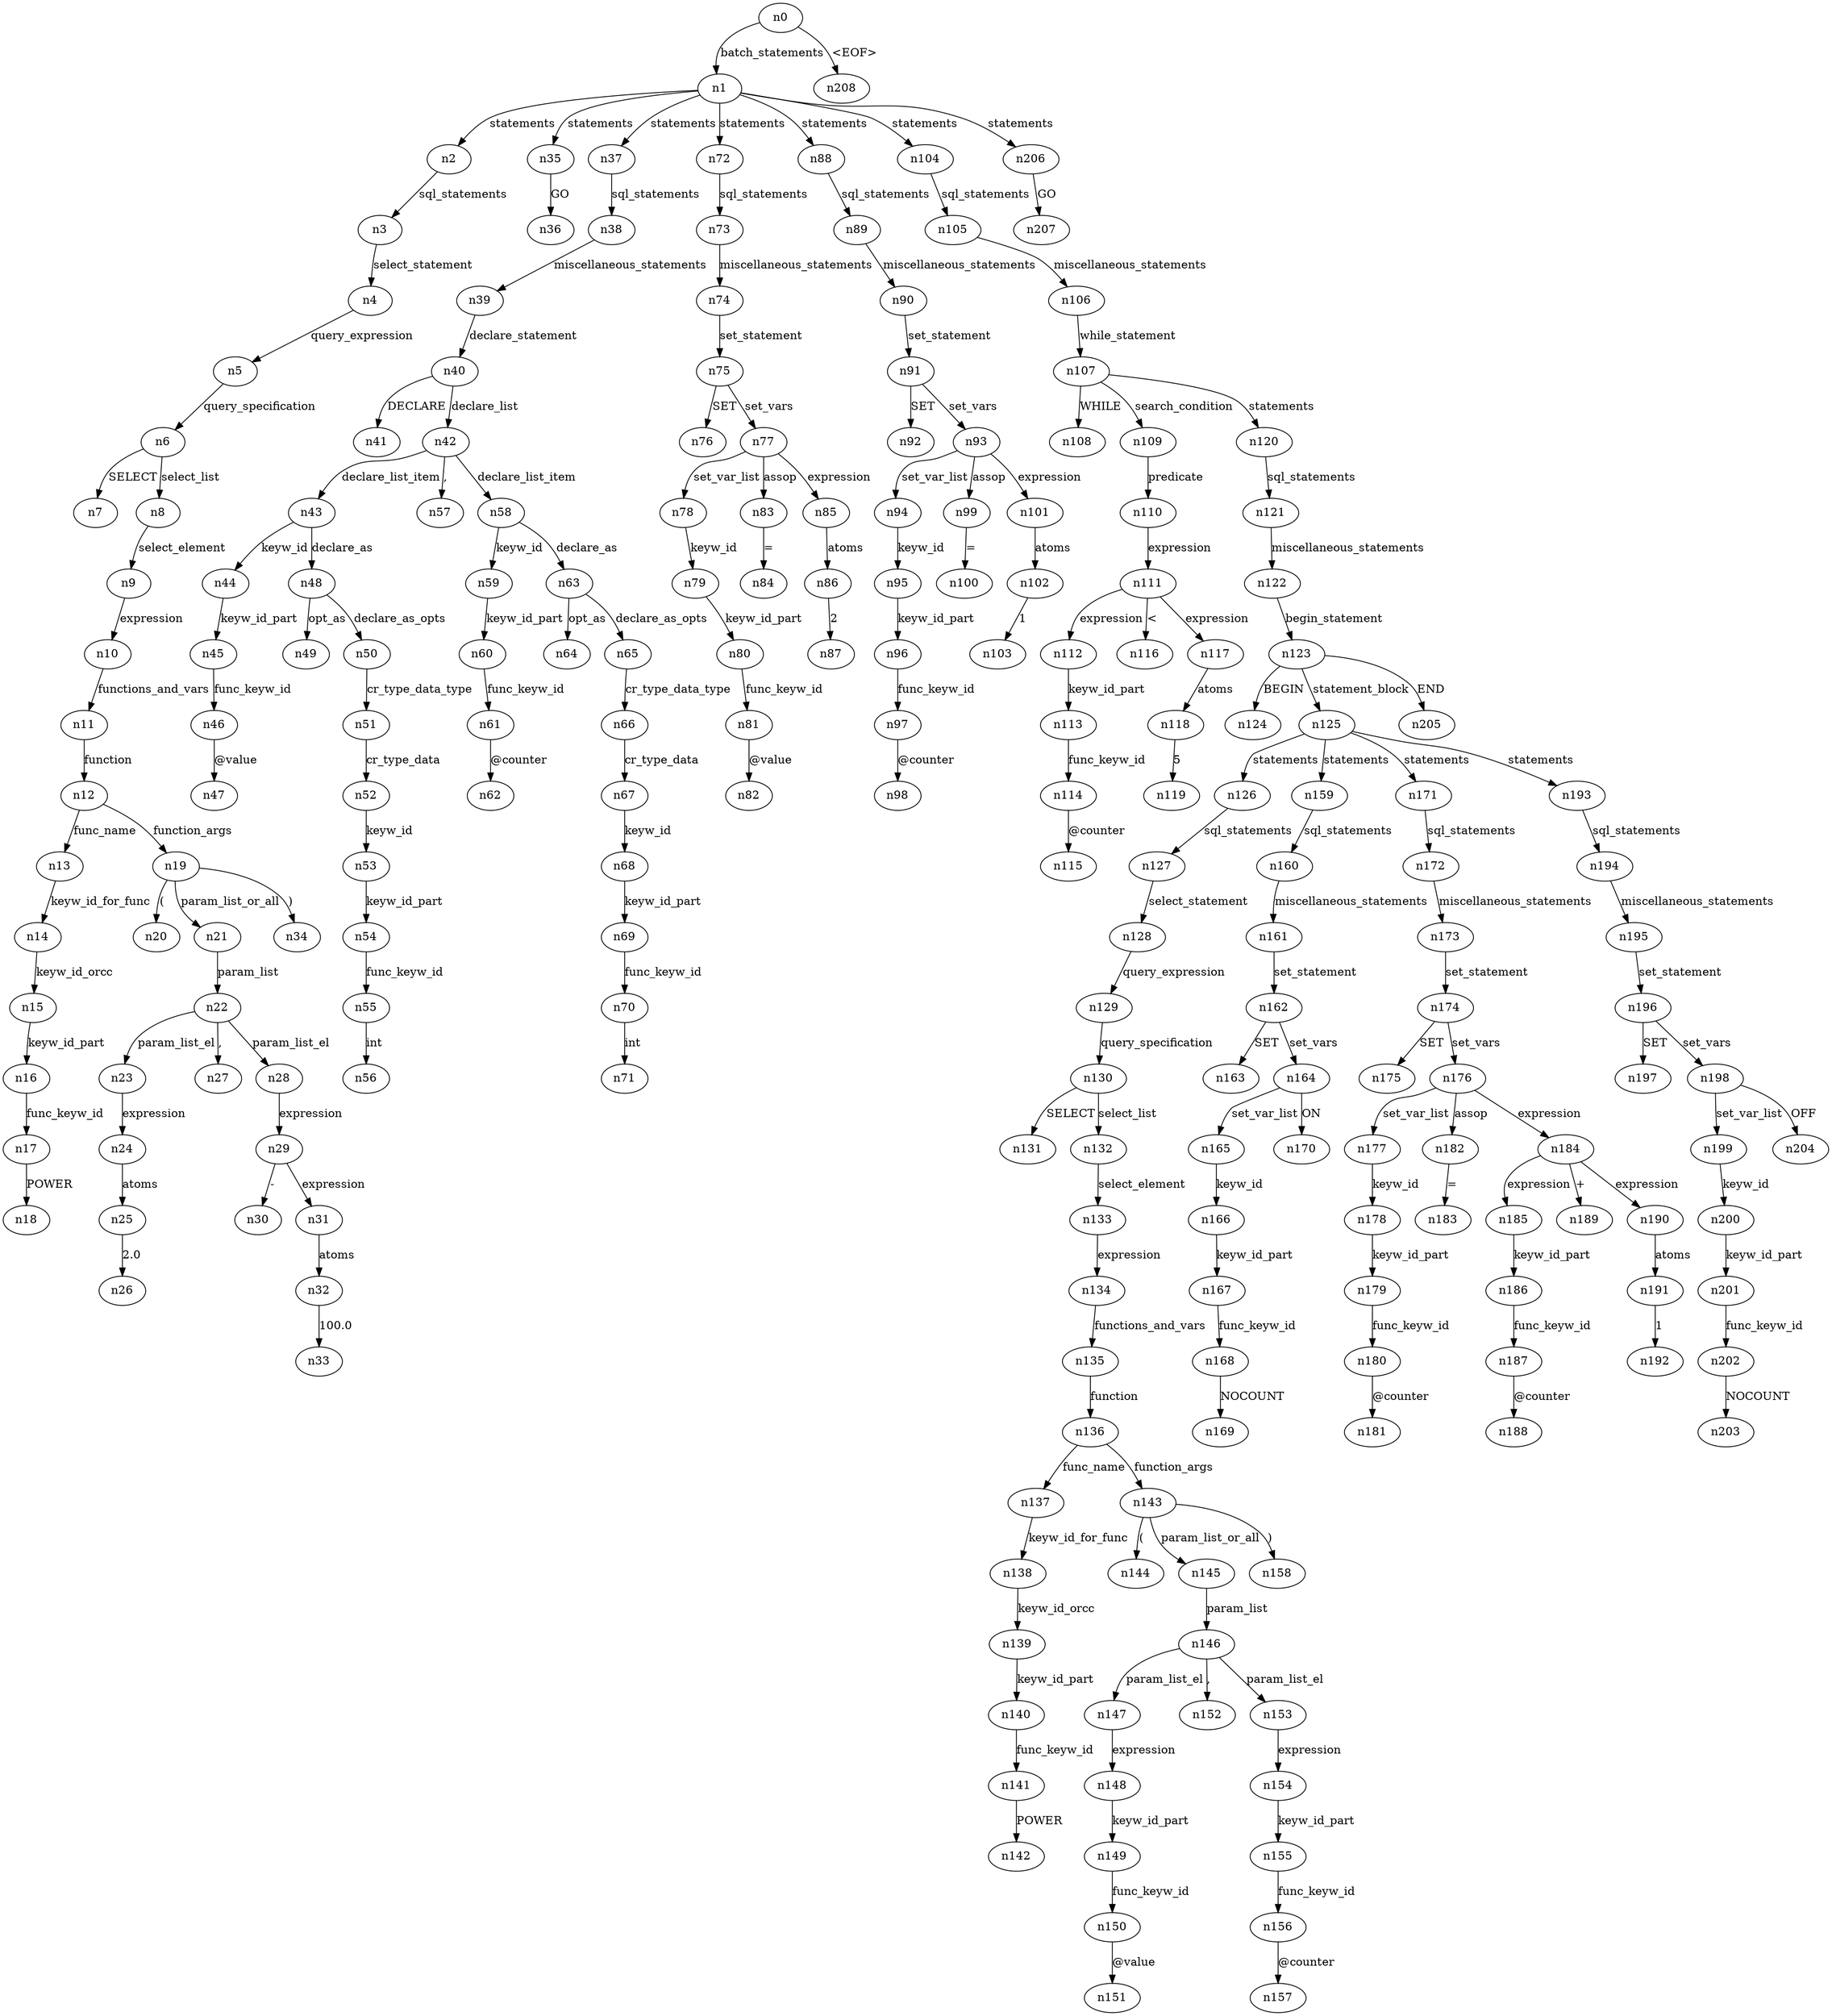 digraph ParseTree {
  n0 -> n1 [label="batch_statements"];
  n1 -> n2 [label="statements"];
  n2 -> n3 [label="sql_statements"];
  n3 -> n4 [label="select_statement"];
  n4 -> n5 [label="query_expression"];
  n5 -> n6 [label="query_specification"];
  n6 -> n7 [label="SELECT"];
  n6 -> n8 [label="select_list"];
  n8 -> n9 [label="select_element"];
  n9 -> n10 [label="expression"];
  n10 -> n11 [label="functions_and_vars"];
  n11 -> n12 [label="function"];
  n12 -> n13 [label="func_name"];
  n13 -> n14 [label="keyw_id_for_func"];
  n14 -> n15 [label="keyw_id_orcc"];
  n15 -> n16 [label="keyw_id_part"];
  n16 -> n17 [label="func_keyw_id"];
  n17 -> n18 [label="POWER"];
  n12 -> n19 [label="function_args"];
  n19 -> n20 [label="("];
  n19 -> n21 [label="param_list_or_all"];
  n21 -> n22 [label="param_list"];
  n22 -> n23 [label="param_list_el"];
  n23 -> n24 [label="expression"];
  n24 -> n25 [label="atoms"];
  n25 -> n26 [label="2.0"];
  n22 -> n27 [label=","];
  n22 -> n28 [label="param_list_el"];
  n28 -> n29 [label="expression"];
  n29 -> n30 [label="-"];
  n29 -> n31 [label="expression"];
  n31 -> n32 [label="atoms"];
  n32 -> n33 [label="100.0"];
  n19 -> n34 [label=")"];
  n1 -> n35 [label="statements"];
  n35 -> n36 [label="GO"];
  n1 -> n37 [label="statements"];
  n37 -> n38 [label="sql_statements"];
  n38 -> n39 [label="miscellaneous_statements"];
  n39 -> n40 [label="declare_statement"];
  n40 -> n41 [label="DECLARE"];
  n40 -> n42 [label="declare_list"];
  n42 -> n43 [label="declare_list_item"];
  n43 -> n44 [label="keyw_id"];
  n44 -> n45 [label="keyw_id_part"];
  n45 -> n46 [label="func_keyw_id"];
  n46 -> n47 [label="@value"];
  n43 -> n48 [label="declare_as"];
  n48 -> n49 [label="opt_as"];
  n48 -> n50 [label="declare_as_opts"];
  n50 -> n51 [label="cr_type_data_type"];
  n51 -> n52 [label="cr_type_data"];
  n52 -> n53 [label="keyw_id"];
  n53 -> n54 [label="keyw_id_part"];
  n54 -> n55 [label="func_keyw_id"];
  n55 -> n56 [label="int"];
  n42 -> n57 [label=","];
  n42 -> n58 [label="declare_list_item"];
  n58 -> n59 [label="keyw_id"];
  n59 -> n60 [label="keyw_id_part"];
  n60 -> n61 [label="func_keyw_id"];
  n61 -> n62 [label="@counter"];
  n58 -> n63 [label="declare_as"];
  n63 -> n64 [label="opt_as"];
  n63 -> n65 [label="declare_as_opts"];
  n65 -> n66 [label="cr_type_data_type"];
  n66 -> n67 [label="cr_type_data"];
  n67 -> n68 [label="keyw_id"];
  n68 -> n69 [label="keyw_id_part"];
  n69 -> n70 [label="func_keyw_id"];
  n70 -> n71 [label="int"];
  n1 -> n72 [label="statements"];
  n72 -> n73 [label="sql_statements"];
  n73 -> n74 [label="miscellaneous_statements"];
  n74 -> n75 [label="set_statement"];
  n75 -> n76 [label="SET"];
  n75 -> n77 [label="set_vars"];
  n77 -> n78 [label="set_var_list"];
  n78 -> n79 [label="keyw_id"];
  n79 -> n80 [label="keyw_id_part"];
  n80 -> n81 [label="func_keyw_id"];
  n81 -> n82 [label="@value"];
  n77 -> n83 [label="assop"];
  n83 -> n84 [label="="];
  n77 -> n85 [label="expression"];
  n85 -> n86 [label="atoms"];
  n86 -> n87 [label="2"];
  n1 -> n88 [label="statements"];
  n88 -> n89 [label="sql_statements"];
  n89 -> n90 [label="miscellaneous_statements"];
  n90 -> n91 [label="set_statement"];
  n91 -> n92 [label="SET"];
  n91 -> n93 [label="set_vars"];
  n93 -> n94 [label="set_var_list"];
  n94 -> n95 [label="keyw_id"];
  n95 -> n96 [label="keyw_id_part"];
  n96 -> n97 [label="func_keyw_id"];
  n97 -> n98 [label="@counter"];
  n93 -> n99 [label="assop"];
  n99 -> n100 [label="="];
  n93 -> n101 [label="expression"];
  n101 -> n102 [label="atoms"];
  n102 -> n103 [label="1"];
  n1 -> n104 [label="statements"];
  n104 -> n105 [label="sql_statements"];
  n105 -> n106 [label="miscellaneous_statements"];
  n106 -> n107 [label="while_statement"];
  n107 -> n108 [label="WHILE"];
  n107 -> n109 [label="search_condition"];
  n109 -> n110 [label="predicate"];
  n110 -> n111 [label="expression"];
  n111 -> n112 [label="expression"];
  n112 -> n113 [label="keyw_id_part"];
  n113 -> n114 [label="func_keyw_id"];
  n114 -> n115 [label="@counter"];
  n111 -> n116 [label="<"];
  n111 -> n117 [label="expression"];
  n117 -> n118 [label="atoms"];
  n118 -> n119 [label="5"];
  n107 -> n120 [label="statements"];
  n120 -> n121 [label="sql_statements"];
  n121 -> n122 [label="miscellaneous_statements"];
  n122 -> n123 [label="begin_statement"];
  n123 -> n124 [label="BEGIN"];
  n123 -> n125 [label="statement_block"];
  n125 -> n126 [label="statements"];
  n126 -> n127 [label="sql_statements"];
  n127 -> n128 [label="select_statement"];
  n128 -> n129 [label="query_expression"];
  n129 -> n130 [label="query_specification"];
  n130 -> n131 [label="SELECT"];
  n130 -> n132 [label="select_list"];
  n132 -> n133 [label="select_element"];
  n133 -> n134 [label="expression"];
  n134 -> n135 [label="functions_and_vars"];
  n135 -> n136 [label="function"];
  n136 -> n137 [label="func_name"];
  n137 -> n138 [label="keyw_id_for_func"];
  n138 -> n139 [label="keyw_id_orcc"];
  n139 -> n140 [label="keyw_id_part"];
  n140 -> n141 [label="func_keyw_id"];
  n141 -> n142 [label="POWER"];
  n136 -> n143 [label="function_args"];
  n143 -> n144 [label="("];
  n143 -> n145 [label="param_list_or_all"];
  n145 -> n146 [label="param_list"];
  n146 -> n147 [label="param_list_el"];
  n147 -> n148 [label="expression"];
  n148 -> n149 [label="keyw_id_part"];
  n149 -> n150 [label="func_keyw_id"];
  n150 -> n151 [label="@value"];
  n146 -> n152 [label=","];
  n146 -> n153 [label="param_list_el"];
  n153 -> n154 [label="expression"];
  n154 -> n155 [label="keyw_id_part"];
  n155 -> n156 [label="func_keyw_id"];
  n156 -> n157 [label="@counter"];
  n143 -> n158 [label=")"];
  n125 -> n159 [label="statements"];
  n159 -> n160 [label="sql_statements"];
  n160 -> n161 [label="miscellaneous_statements"];
  n161 -> n162 [label="set_statement"];
  n162 -> n163 [label="SET"];
  n162 -> n164 [label="set_vars"];
  n164 -> n165 [label="set_var_list"];
  n165 -> n166 [label="keyw_id"];
  n166 -> n167 [label="keyw_id_part"];
  n167 -> n168 [label="func_keyw_id"];
  n168 -> n169 [label="NOCOUNT"];
  n164 -> n170 [label="ON"];
  n125 -> n171 [label="statements"];
  n171 -> n172 [label="sql_statements"];
  n172 -> n173 [label="miscellaneous_statements"];
  n173 -> n174 [label="set_statement"];
  n174 -> n175 [label="SET"];
  n174 -> n176 [label="set_vars"];
  n176 -> n177 [label="set_var_list"];
  n177 -> n178 [label="keyw_id"];
  n178 -> n179 [label="keyw_id_part"];
  n179 -> n180 [label="func_keyw_id"];
  n180 -> n181 [label="@counter"];
  n176 -> n182 [label="assop"];
  n182 -> n183 [label="="];
  n176 -> n184 [label="expression"];
  n184 -> n185 [label="expression"];
  n185 -> n186 [label="keyw_id_part"];
  n186 -> n187 [label="func_keyw_id"];
  n187 -> n188 [label="@counter"];
  n184 -> n189 [label="+"];
  n184 -> n190 [label="expression"];
  n190 -> n191 [label="atoms"];
  n191 -> n192 [label="1"];
  n125 -> n193 [label="statements"];
  n193 -> n194 [label="sql_statements"];
  n194 -> n195 [label="miscellaneous_statements"];
  n195 -> n196 [label="set_statement"];
  n196 -> n197 [label="SET"];
  n196 -> n198 [label="set_vars"];
  n198 -> n199 [label="set_var_list"];
  n199 -> n200 [label="keyw_id"];
  n200 -> n201 [label="keyw_id_part"];
  n201 -> n202 [label="func_keyw_id"];
  n202 -> n203 [label="NOCOUNT"];
  n198 -> n204 [label="OFF"];
  n123 -> n205 [label="END"];
  n1 -> n206 [label="statements"];
  n206 -> n207 [label="GO"];
  n0 -> n208 [label="<EOF>"];
}